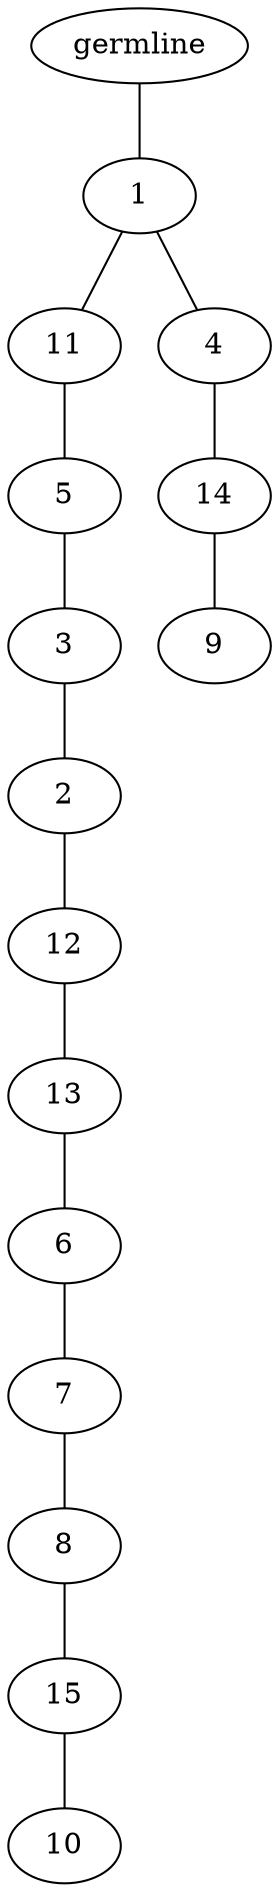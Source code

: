 graph tree {
    "140665992815664" [label="germline"];
    "140665992606864" [label="1"];
    "140665992608928" [label="11"];
    "140665992605952" [label="5"];
    "140665994746320" [label="3"];
    "140665994745744" [label="2"];
    "140665994746416" [label="12"];
    "140665994744544" [label="13"];
    "140665994744016" [label="6"];
    "140665994744448" [label="7"];
    "140665994743872" [label="8"];
    "140665994745456" [label="15"];
    "140665994822752" [label="10"];
    "140665992609648" [label="4"];
    "140665992716784" [label="14"];
    "140665992567440" [label="9"];
    "140665992815664" -- "140665992606864";
    "140665992606864" -- "140665992608928";
    "140665992606864" -- "140665992609648";
    "140665992608928" -- "140665992605952";
    "140665992605952" -- "140665994746320";
    "140665994746320" -- "140665994745744";
    "140665994745744" -- "140665994746416";
    "140665994746416" -- "140665994744544";
    "140665994744544" -- "140665994744016";
    "140665994744016" -- "140665994744448";
    "140665994744448" -- "140665994743872";
    "140665994743872" -- "140665994745456";
    "140665994745456" -- "140665994822752";
    "140665992609648" -- "140665992716784";
    "140665992716784" -- "140665992567440";
}
